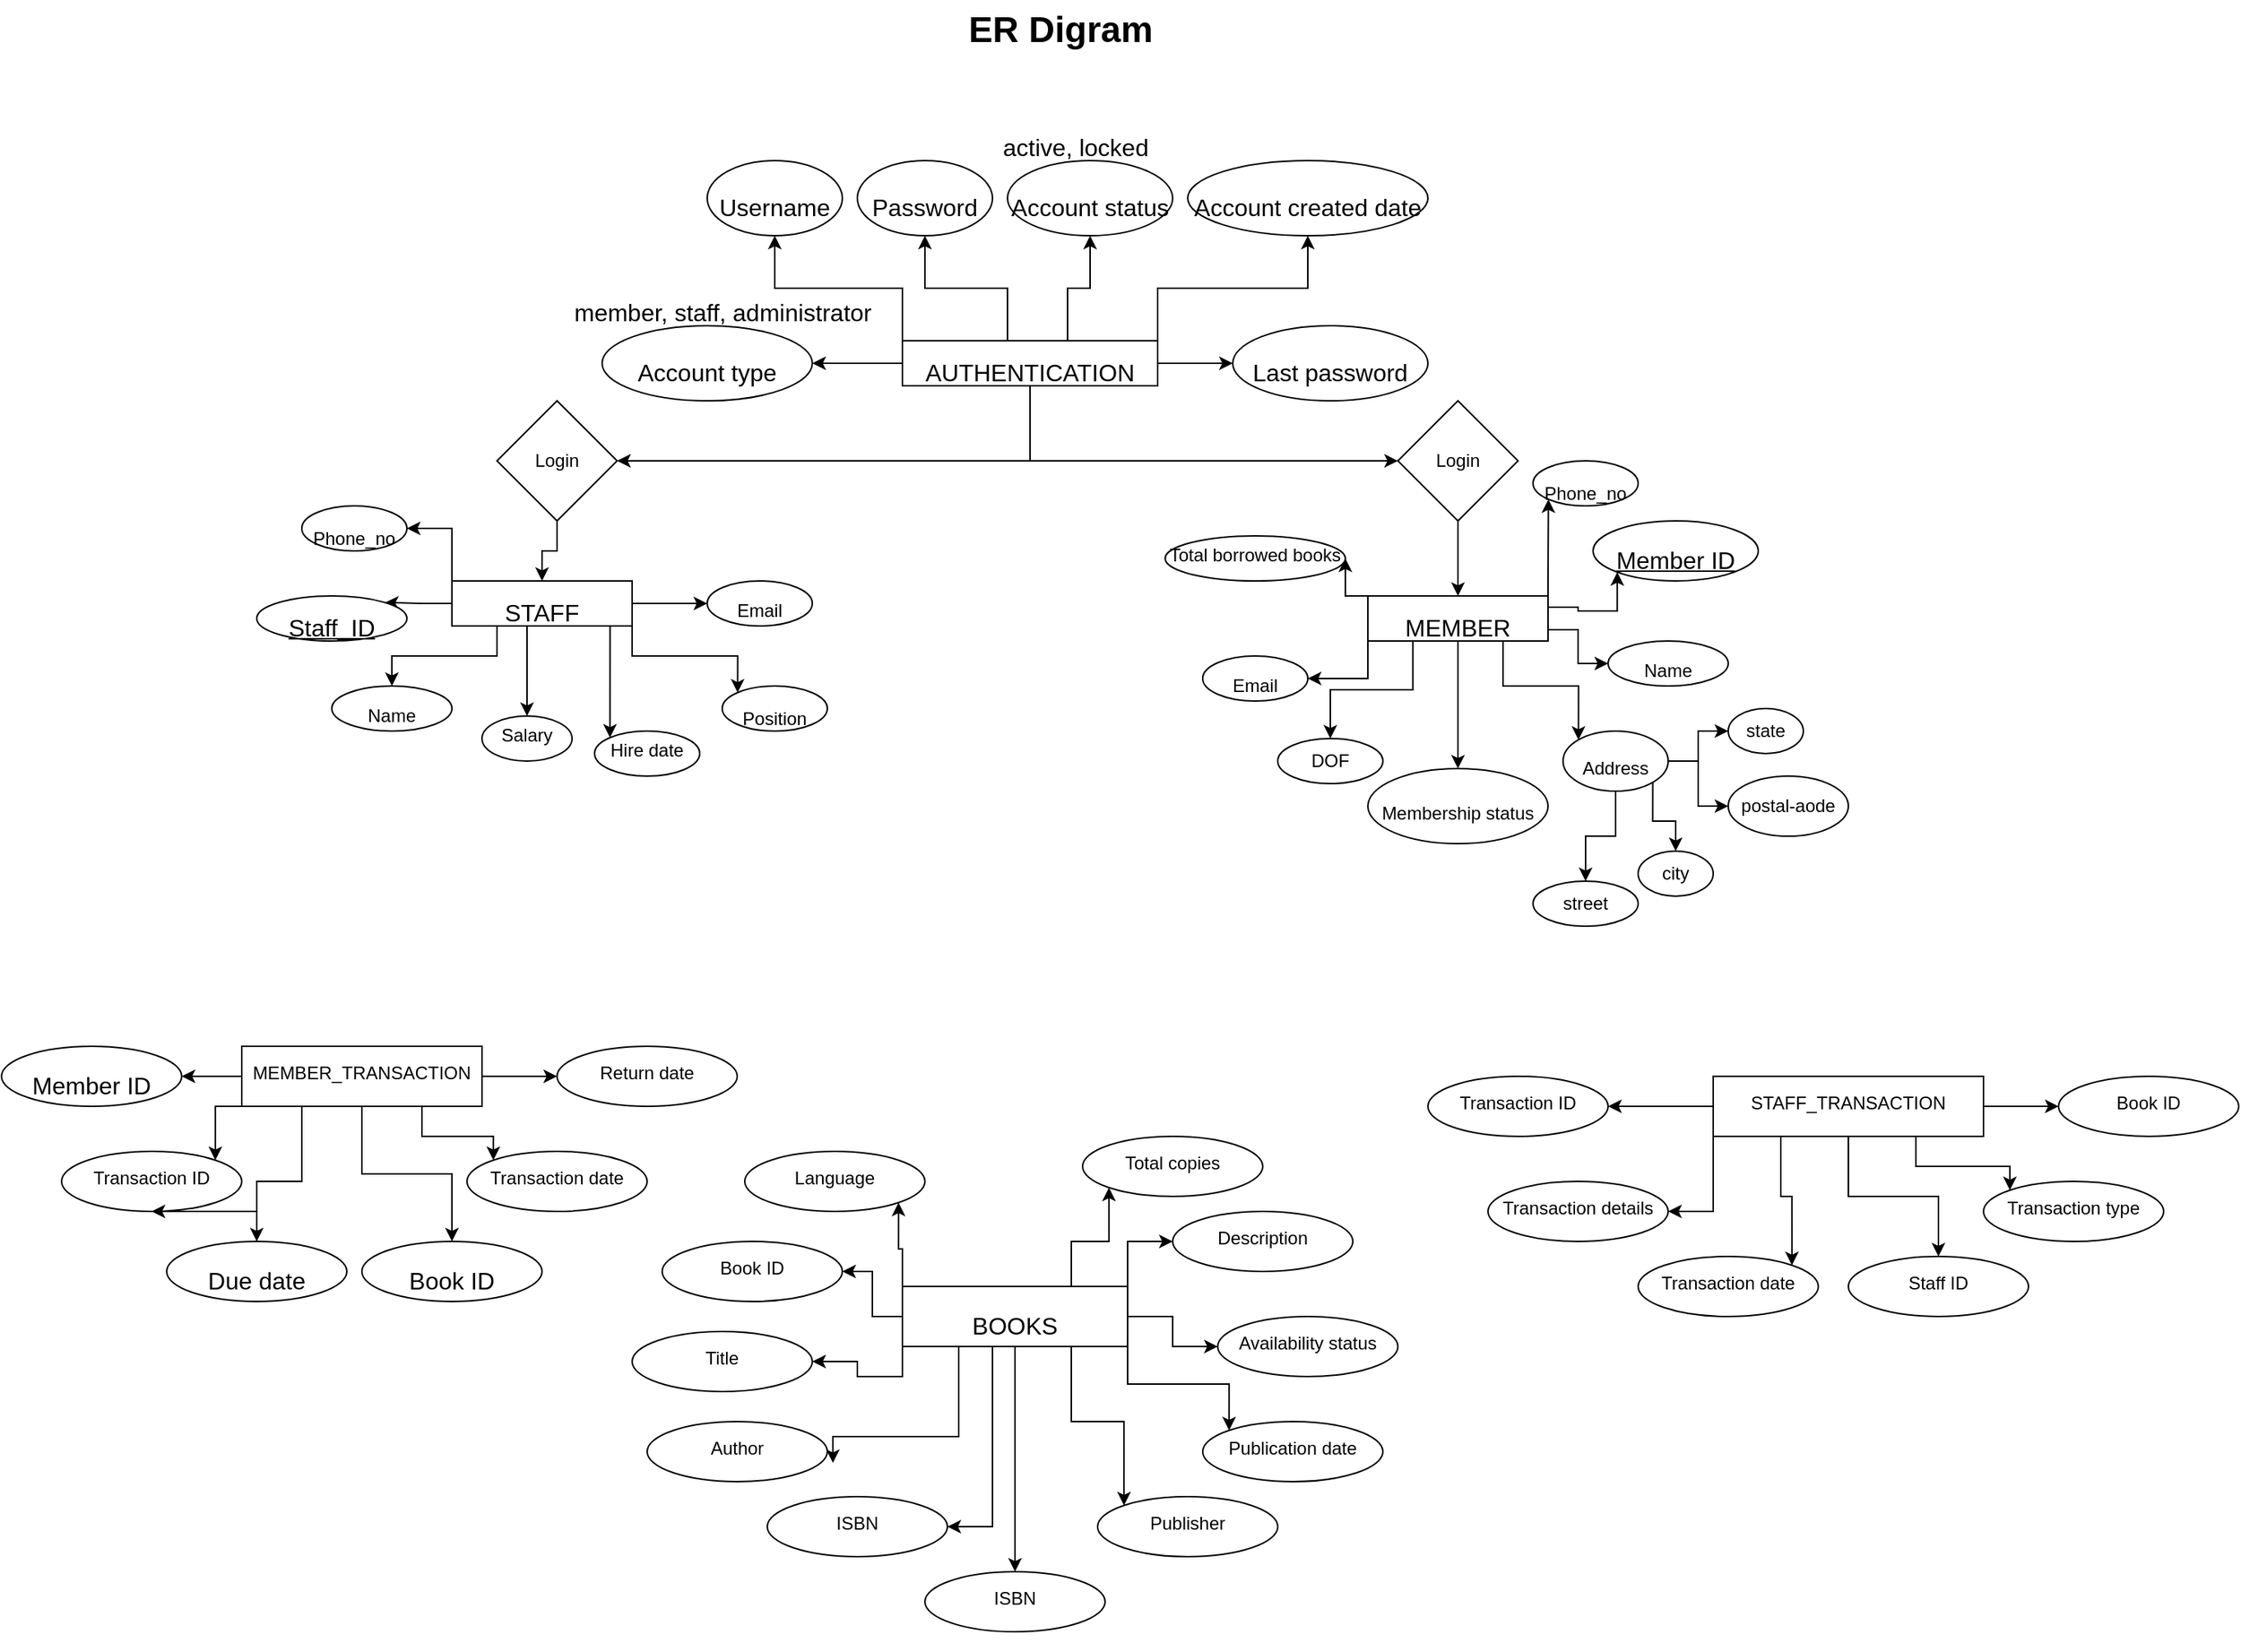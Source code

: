 <mxfile version="21.3.6" type="github">
  <diagram name="Page-1" id="MsJg3K_YA5bQLi9zSaGn">
    <mxGraphModel dx="1271" dy="716" grid="1" gridSize="10" guides="1" tooltips="1" connect="1" arrows="1" fold="1" page="1" pageScale="1" pageWidth="850" pageHeight="1100" math="0" shadow="0">
      <root>
        <mxCell id="0" />
        <mxCell id="1" parent="0" />
        <mxCell id="J0Dk389Ax7h66783EIRo-17" style="edgeStyle=orthogonalEdgeStyle;rounded=0;orthogonalLoop=1;jettySize=auto;html=1;exitX=0;exitY=0.5;exitDx=0;exitDy=0;entryX=1;entryY=0.5;entryDx=0;entryDy=0;" parent="1" source="J0Dk389Ax7h66783EIRo-1" target="J0Dk389Ax7h66783EIRo-8" edge="1">
          <mxGeometry relative="1" as="geometry" />
        </mxCell>
        <mxCell id="J0Dk389Ax7h66783EIRo-18" style="edgeStyle=orthogonalEdgeStyle;rounded=0;orthogonalLoop=1;jettySize=auto;html=1;exitX=1;exitY=0.5;exitDx=0;exitDy=0;entryX=0;entryY=0.5;entryDx=0;entryDy=0;" parent="1" source="J0Dk389Ax7h66783EIRo-1" target="J0Dk389Ax7h66783EIRo-10" edge="1">
          <mxGeometry relative="1" as="geometry" />
        </mxCell>
        <mxCell id="J0Dk389Ax7h66783EIRo-19" style="edgeStyle=orthogonalEdgeStyle;rounded=0;orthogonalLoop=1;jettySize=auto;html=1;exitX=0.75;exitY=0;exitDx=0;exitDy=0;entryX=0.5;entryY=1;entryDx=0;entryDy=0;" parent="1" source="J0Dk389Ax7h66783EIRo-1" target="J0Dk389Ax7h66783EIRo-7" edge="1">
          <mxGeometry relative="1" as="geometry">
            <Array as="points">
              <mxPoint x="880" y="340" />
              <mxPoint x="880" y="305" />
              <mxPoint x="980" y="305" />
            </Array>
          </mxGeometry>
        </mxCell>
        <mxCell id="J0Dk389Ax7h66783EIRo-20" style="edgeStyle=orthogonalEdgeStyle;rounded=0;orthogonalLoop=1;jettySize=auto;html=1;exitX=0.5;exitY=0;exitDx=0;exitDy=0;entryX=0.5;entryY=1;entryDx=0;entryDy=0;" parent="1" source="J0Dk389Ax7h66783EIRo-1" target="J0Dk389Ax7h66783EIRo-6" edge="1">
          <mxGeometry relative="1" as="geometry">
            <Array as="points">
              <mxPoint x="795" y="360" />
              <mxPoint x="820" y="360" />
              <mxPoint x="820" y="305" />
              <mxPoint x="835" y="305" />
            </Array>
          </mxGeometry>
        </mxCell>
        <mxCell id="J0Dk389Ax7h66783EIRo-21" style="edgeStyle=orthogonalEdgeStyle;rounded=0;orthogonalLoop=1;jettySize=auto;html=1;exitX=0.25;exitY=0;exitDx=0;exitDy=0;entryX=0.5;entryY=1;entryDx=0;entryDy=0;" parent="1" source="J0Dk389Ax7h66783EIRo-1" target="J0Dk389Ax7h66783EIRo-5" edge="1">
          <mxGeometry relative="1" as="geometry">
            <Array as="points">
              <mxPoint x="780" y="340" />
              <mxPoint x="780" y="305" />
              <mxPoint x="725" y="305" />
            </Array>
          </mxGeometry>
        </mxCell>
        <mxCell id="J0Dk389Ax7h66783EIRo-22" style="edgeStyle=orthogonalEdgeStyle;rounded=0;orthogonalLoop=1;jettySize=auto;html=1;exitX=0;exitY=0;exitDx=0;exitDy=0;entryX=0.5;entryY=1;entryDx=0;entryDy=0;" parent="1" source="J0Dk389Ax7h66783EIRo-1" target="J0Dk389Ax7h66783EIRo-3" edge="1">
          <mxGeometry relative="1" as="geometry">
            <mxPoint x="640" y="280" as="targetPoint" />
          </mxGeometry>
        </mxCell>
        <mxCell id="J0Dk389Ax7h66783EIRo-26" style="edgeStyle=orthogonalEdgeStyle;rounded=0;orthogonalLoop=1;jettySize=auto;html=1;exitX=0.5;exitY=1;exitDx=0;exitDy=0;" parent="1" source="J0Dk389Ax7h66783EIRo-1" target="J0Dk389Ax7h66783EIRo-23" edge="1">
          <mxGeometry relative="1" as="geometry">
            <Array as="points">
              <mxPoint x="795" y="420" />
            </Array>
          </mxGeometry>
        </mxCell>
        <mxCell id="J0Dk389Ax7h66783EIRo-30" style="edgeStyle=orthogonalEdgeStyle;rounded=0;orthogonalLoop=1;jettySize=auto;html=1;" parent="1" source="J0Dk389Ax7h66783EIRo-1" target="J0Dk389Ax7h66783EIRo-28" edge="1">
          <mxGeometry relative="1" as="geometry">
            <Array as="points">
              <mxPoint x="795" y="420" />
              <mxPoint x="470" y="420" />
            </Array>
          </mxGeometry>
        </mxCell>
        <mxCell id="J0Dk389Ax7h66783EIRo-1" value="&lt;p data-darkreader-inline-color=&quot;&quot; data-darkreader-inline-bgcolor=&quot;&quot; data-darkreader-inline-bgimage=&quot;&quot; style=&quot;line-height: 1px; margin-bottom: 0cm; background: transparent; color: rgb(0, 0, 0); font-size: medium; text-align: start; --darkreader-inline-bgimage: initial; --darkreader-inline-bgcolor: transparent; --darkreader-inline-color: #e8e6e3;&quot;&gt;AUTHENTICATION&lt;/p&gt;" style="rounded=0;whiteSpace=wrap;html=1;" parent="1" vertex="1">
          <mxGeometry x="710" y="340" width="170" height="30" as="geometry" />
        </mxCell>
        <mxCell id="J0Dk389Ax7h66783EIRo-3" value="&lt;p data-darkreader-inline-color=&quot;&quot; data-darkreader-inline-bgcolor=&quot;&quot; data-darkreader-inline-bgimage=&quot;&quot; style=&quot;line-height: 1px; margin-bottom: 0cm; background: transparent; color: rgb(0, 0, 0); font-size: medium; text-align: start; --darkreader-inline-bgimage: initial; --darkreader-inline-bgcolor: transparent; --darkreader-inline-color: #e8e6e3;&quot;&gt;Username&lt;/p&gt;" style="ellipse;whiteSpace=wrap;html=1;" parent="1" vertex="1">
          <mxGeometry x="580" y="220" width="90" height="50" as="geometry" />
        </mxCell>
        <mxCell id="J0Dk389Ax7h66783EIRo-5" value="&lt;p data-darkreader-inline-color=&quot;&quot; data-darkreader-inline-bgcolor=&quot;&quot; data-darkreader-inline-bgimage=&quot;&quot; style=&quot;line-height: 1px; margin-bottom: 0cm; background: transparent; color: rgb(0, 0, 0); font-size: medium; text-align: start; --darkreader-inline-bgimage: initial; --darkreader-inline-bgcolor: transparent; --darkreader-inline-color: #e8e6e3;&quot;&gt;Password&lt;/p&gt;" style="ellipse;whiteSpace=wrap;html=1;" parent="1" vertex="1">
          <mxGeometry x="680" y="220" width="90" height="50" as="geometry" />
        </mxCell>
        <mxCell id="J0Dk389Ax7h66783EIRo-6" value="&lt;p data-darkreader-inline-color=&quot;&quot; data-darkreader-inline-bgcolor=&quot;&quot; data-darkreader-inline-bgimage=&quot;&quot; style=&quot;line-height: 1px; margin-bottom: 0cm; background: transparent; color: rgb(0, 0, 0); font-size: medium; text-align: start; --darkreader-inline-bgimage: initial; --darkreader-inline-bgcolor: transparent; --darkreader-inline-color: #e8e6e3;&quot;&gt;Account status&lt;/p&gt;" style="ellipse;whiteSpace=wrap;html=1;" parent="1" vertex="1">
          <mxGeometry x="780" y="220" width="110" height="50" as="geometry" />
        </mxCell>
        <mxCell id="J0Dk389Ax7h66783EIRo-7" value="&lt;p data-darkreader-inline-color=&quot;&quot; data-darkreader-inline-bgcolor=&quot;&quot; data-darkreader-inline-bgimage=&quot;&quot; style=&quot;line-height: 1px; margin-bottom: 0cm; background: transparent; color: rgb(0, 0, 0); font-size: medium; text-align: start; --darkreader-inline-bgimage: initial; --darkreader-inline-bgcolor: transparent; --darkreader-inline-color: #e8e6e3;&quot;&gt;Account created date&lt;/p&gt;" style="ellipse;whiteSpace=wrap;html=1;" parent="1" vertex="1">
          <mxGeometry x="900" y="220" width="160" height="50" as="geometry" />
        </mxCell>
        <mxCell id="J0Dk389Ax7h66783EIRo-8" value="&lt;p data-darkreader-inline-color=&quot;&quot; data-darkreader-inline-bgcolor=&quot;&quot; data-darkreader-inline-bgimage=&quot;&quot; style=&quot;line-height: 1px; margin-bottom: 0cm; background: transparent; color: rgb(0, 0, 0); font-size: medium; text-align: start; --darkreader-inline-bgimage: initial; --darkreader-inline-bgcolor: transparent; --darkreader-inline-color: #e8e6e3;&quot;&gt;Account type&lt;/p&gt;" style="ellipse;whiteSpace=wrap;html=1;" parent="1" vertex="1">
          <mxGeometry x="510" y="330" width="140" height="50" as="geometry" />
        </mxCell>
        <mxCell id="J0Dk389Ax7h66783EIRo-10" value="&lt;p data-darkreader-inline-color=&quot;&quot; data-darkreader-inline-bgcolor=&quot;&quot; data-darkreader-inline-bgimage=&quot;&quot; style=&quot;line-height: 1px; margin-bottom: 0cm; background: transparent; color: rgb(0, 0, 0); font-size: medium; text-align: start; --darkreader-inline-bgimage: initial; --darkreader-inline-bgcolor: transparent; --darkreader-inline-color: #e8e6e3;&quot;&gt;Last password&lt;/p&gt;" style="ellipse;whiteSpace=wrap;html=1;" parent="1" vertex="1">
          <mxGeometry x="930" y="330" width="130" height="50" as="geometry" />
        </mxCell>
        <mxCell id="J0Dk389Ax7h66783EIRo-15" value="&lt;p data-darkreader-inline-color=&quot;&quot; data-darkreader-inline-bgcolor=&quot;&quot; data-darkreader-inline-bgimage=&quot;&quot; style=&quot;line-height: 1px; margin-bottom: 0cm; background: transparent; color: rgb(0, 0, 0); font-size: medium; text-align: start; --darkreader-inline-bgimage: initial; --darkreader-inline-bgcolor: transparent; --darkreader-inline-color: #e8e6e3;&quot;&gt;active, locked&lt;/p&gt;" style="text;html=1;align=center;verticalAlign=middle;resizable=0;points=[];autosize=1;strokeColor=none;fillColor=none;" parent="1" vertex="1">
          <mxGeometry x="765" y="190" width="120" height="30" as="geometry" />
        </mxCell>
        <mxCell id="J0Dk389Ax7h66783EIRo-16" value="&lt;p data-darkreader-inline-color=&quot;&quot; data-darkreader-inline-bgcolor=&quot;&quot; data-darkreader-inline-bgimage=&quot;&quot; style=&quot;line-height: 1px; margin-bottom: 0cm; background: transparent; color: rgb(0, 0, 0); font-size: medium; text-align: start; --darkreader-inline-bgimage: initial; --darkreader-inline-bgcolor: transparent; --darkreader-inline-color: #e8e6e3;&quot;&gt;member, staff, administrator&lt;/p&gt;" style="text;html=1;align=center;verticalAlign=middle;resizable=0;points=[];autosize=1;strokeColor=none;fillColor=none;" parent="1" vertex="1">
          <mxGeometry x="480" y="300" width="220" height="30" as="geometry" />
        </mxCell>
        <mxCell id="J0Dk389Ax7h66783EIRo-24" style="edgeStyle=orthogonalEdgeStyle;rounded=0;orthogonalLoop=1;jettySize=auto;html=1;exitX=0.5;exitY=1;exitDx=0;exitDy=0;entryX=0.5;entryY=0;entryDx=0;entryDy=0;" parent="1" source="J0Dk389Ax7h66783EIRo-23" target="J0Dk389Ax7h66783EIRo-25" edge="1">
          <mxGeometry relative="1" as="geometry">
            <mxPoint x="1080" y="550" as="targetPoint" />
          </mxGeometry>
        </mxCell>
        <mxCell id="J0Dk389Ax7h66783EIRo-23" value="Login" style="rhombus;whiteSpace=wrap;html=1;" parent="1" vertex="1">
          <mxGeometry x="1040" y="380" width="80" height="80" as="geometry" />
        </mxCell>
        <mxCell id="TV_oha_0RcVstbhvptna-62" style="edgeStyle=orthogonalEdgeStyle;rounded=0;orthogonalLoop=1;jettySize=auto;html=1;exitX=1;exitY=0.25;exitDx=0;exitDy=0;entryX=0;entryY=1;entryDx=0;entryDy=0;" edge="1" parent="1" source="J0Dk389Ax7h66783EIRo-25" target="qj-I0tKyLUNjHVOXgtlq-3">
          <mxGeometry relative="1" as="geometry">
            <Array as="points">
              <mxPoint x="1140" y="500" />
              <mxPoint x="1140" y="500" />
            </Array>
          </mxGeometry>
        </mxCell>
        <mxCell id="TV_oha_0RcVstbhvptna-64" style="edgeStyle=orthogonalEdgeStyle;rounded=0;orthogonalLoop=1;jettySize=auto;html=1;exitX=1;exitY=0.25;exitDx=0;exitDy=0;entryX=0;entryY=1;entryDx=0;entryDy=0;" edge="1" parent="1" source="J0Dk389Ax7h66783EIRo-25" target="J0Dk389Ax7h66783EIRo-32">
          <mxGeometry relative="1" as="geometry" />
        </mxCell>
        <mxCell id="TV_oha_0RcVstbhvptna-65" style="edgeStyle=orthogonalEdgeStyle;rounded=0;orthogonalLoop=1;jettySize=auto;html=1;exitX=1;exitY=0.75;exitDx=0;exitDy=0;entryX=0;entryY=0.5;entryDx=0;entryDy=0;" edge="1" parent="1" source="J0Dk389Ax7h66783EIRo-25" target="J0Dk389Ax7h66783EIRo-35">
          <mxGeometry relative="1" as="geometry" />
        </mxCell>
        <mxCell id="TV_oha_0RcVstbhvptna-66" style="edgeStyle=orthogonalEdgeStyle;rounded=0;orthogonalLoop=1;jettySize=auto;html=1;exitX=0.75;exitY=1;exitDx=0;exitDy=0;entryX=0;entryY=0;entryDx=0;entryDy=0;" edge="1" parent="1" source="J0Dk389Ax7h66783EIRo-25" target="J0Dk389Ax7h66783EIRo-36">
          <mxGeometry relative="1" as="geometry" />
        </mxCell>
        <mxCell id="TV_oha_0RcVstbhvptna-67" style="edgeStyle=orthogonalEdgeStyle;rounded=0;orthogonalLoop=1;jettySize=auto;html=1;exitX=0.5;exitY=1;exitDx=0;exitDy=0;" edge="1" parent="1" source="J0Dk389Ax7h66783EIRo-25" target="qj-I0tKyLUNjHVOXgtlq-7">
          <mxGeometry relative="1" as="geometry" />
        </mxCell>
        <mxCell id="TV_oha_0RcVstbhvptna-68" style="edgeStyle=orthogonalEdgeStyle;rounded=0;orthogonalLoop=1;jettySize=auto;html=1;exitX=0.25;exitY=1;exitDx=0;exitDy=0;entryX=0.5;entryY=0;entryDx=0;entryDy=0;" edge="1" parent="1" source="J0Dk389Ax7h66783EIRo-25" target="qj-I0tKyLUNjHVOXgtlq-2">
          <mxGeometry relative="1" as="geometry" />
        </mxCell>
        <mxCell id="TV_oha_0RcVstbhvptna-69" style="edgeStyle=orthogonalEdgeStyle;rounded=0;orthogonalLoop=1;jettySize=auto;html=1;exitX=0;exitY=1;exitDx=0;exitDy=0;entryX=1;entryY=0.5;entryDx=0;entryDy=0;" edge="1" parent="1" source="J0Dk389Ax7h66783EIRo-25" target="qj-I0tKyLUNjHVOXgtlq-1">
          <mxGeometry relative="1" as="geometry" />
        </mxCell>
        <mxCell id="TV_oha_0RcVstbhvptna-70" style="edgeStyle=orthogonalEdgeStyle;rounded=0;orthogonalLoop=1;jettySize=auto;html=1;exitX=0;exitY=0;exitDx=0;exitDy=0;entryX=1;entryY=0.5;entryDx=0;entryDy=0;" edge="1" parent="1" source="J0Dk389Ax7h66783EIRo-25" target="qj-I0tKyLUNjHVOXgtlq-9">
          <mxGeometry relative="1" as="geometry" />
        </mxCell>
        <mxCell id="J0Dk389Ax7h66783EIRo-25" value="&lt;p data-darkreader-inline-color=&quot;&quot; data-darkreader-inline-bgcolor=&quot;&quot; data-darkreader-inline-bgimage=&quot;&quot; style=&quot;line-height: 1px; margin-bottom: 0cm; background: transparent; color: rgb(0, 0, 0); font-size: medium; text-align: start; --darkreader-inline-bgimage: initial; --darkreader-inline-bgcolor: transparent; --darkreader-inline-color: #e8e6e3;&quot;&gt;MEMBER&lt;/p&gt;" style="whiteSpace=wrap;html=1;rotation=0;" parent="1" vertex="1">
          <mxGeometry x="1020" y="510" width="120" height="30" as="geometry" />
        </mxCell>
        <mxCell id="J0Dk389Ax7h66783EIRo-27" style="edgeStyle=orthogonalEdgeStyle;rounded=0;orthogonalLoop=1;jettySize=auto;html=1;exitX=0.5;exitY=1;exitDx=0;exitDy=0;entryX=0.5;entryY=0;entryDx=0;entryDy=0;" parent="1" source="J0Dk389Ax7h66783EIRo-28" target="J0Dk389Ax7h66783EIRo-29" edge="1">
          <mxGeometry relative="1" as="geometry">
            <mxPoint x="620" y="550" as="targetPoint" />
          </mxGeometry>
        </mxCell>
        <mxCell id="J0Dk389Ax7h66783EIRo-28" value="Login" style="rhombus;whiteSpace=wrap;html=1;" parent="1" vertex="1">
          <mxGeometry x="440" y="380" width="80" height="80" as="geometry" />
        </mxCell>
        <mxCell id="qj-I0tKyLUNjHVOXgtlq-23" style="edgeStyle=orthogonalEdgeStyle;rounded=0;orthogonalLoop=1;jettySize=auto;html=1;exitX=0.25;exitY=1;exitDx=0;exitDy=0;entryX=0.5;entryY=0;entryDx=0;entryDy=0;" parent="1" source="J0Dk389Ax7h66783EIRo-29" target="qj-I0tKyLUNjHVOXgtlq-15" edge="1">
          <mxGeometry relative="1" as="geometry" />
        </mxCell>
        <mxCell id="qj-I0tKyLUNjHVOXgtlq-24" style="edgeStyle=orthogonalEdgeStyle;rounded=0;orthogonalLoop=1;jettySize=auto;html=1;exitX=0.75;exitY=1;exitDx=0;exitDy=0;entryX=0.5;entryY=0;entryDx=0;entryDy=0;" parent="1" source="J0Dk389Ax7h66783EIRo-29" target="qj-I0tKyLUNjHVOXgtlq-19" edge="1">
          <mxGeometry relative="1" as="geometry">
            <Array as="points">
              <mxPoint x="460" y="530" />
            </Array>
          </mxGeometry>
        </mxCell>
        <mxCell id="qj-I0tKyLUNjHVOXgtlq-25" style="edgeStyle=orthogonalEdgeStyle;rounded=0;orthogonalLoop=1;jettySize=auto;html=1;exitX=1;exitY=0.75;exitDx=0;exitDy=0;entryX=0;entryY=0;entryDx=0;entryDy=0;" parent="1" source="J0Dk389Ax7h66783EIRo-29" target="qj-I0tKyLUNjHVOXgtlq-18" edge="1">
          <mxGeometry relative="1" as="geometry">
            <Array as="points">
              <mxPoint x="515" y="523" />
            </Array>
          </mxGeometry>
        </mxCell>
        <mxCell id="TV_oha_0RcVstbhvptna-58" style="edgeStyle=orthogonalEdgeStyle;rounded=0;orthogonalLoop=1;jettySize=auto;html=1;exitX=0;exitY=0;exitDx=0;exitDy=0;entryX=1;entryY=0.5;entryDx=0;entryDy=0;" edge="1" parent="1" source="J0Dk389Ax7h66783EIRo-29" target="qj-I0tKyLUNjHVOXgtlq-13">
          <mxGeometry relative="1" as="geometry" />
        </mxCell>
        <mxCell id="TV_oha_0RcVstbhvptna-59" style="edgeStyle=orthogonalEdgeStyle;rounded=0;orthogonalLoop=1;jettySize=auto;html=1;exitX=0;exitY=0.5;exitDx=0;exitDy=0;entryX=1;entryY=0;entryDx=0;entryDy=0;" edge="1" parent="1" source="J0Dk389Ax7h66783EIRo-29" target="qj-I0tKyLUNjHVOXgtlq-14">
          <mxGeometry relative="1" as="geometry" />
        </mxCell>
        <mxCell id="TV_oha_0RcVstbhvptna-60" style="edgeStyle=orthogonalEdgeStyle;rounded=0;orthogonalLoop=1;jettySize=auto;html=1;exitX=1;exitY=1;exitDx=0;exitDy=0;entryX=0;entryY=0;entryDx=0;entryDy=0;" edge="1" parent="1" source="J0Dk389Ax7h66783EIRo-29" target="qj-I0tKyLUNjHVOXgtlq-17">
          <mxGeometry relative="1" as="geometry" />
        </mxCell>
        <mxCell id="TV_oha_0RcVstbhvptna-61" style="edgeStyle=orthogonalEdgeStyle;rounded=0;orthogonalLoop=1;jettySize=auto;html=1;exitX=1;exitY=0;exitDx=0;exitDy=0;entryX=0;entryY=0.5;entryDx=0;entryDy=0;" edge="1" parent="1" source="J0Dk389Ax7h66783EIRo-29" target="qj-I0tKyLUNjHVOXgtlq-16">
          <mxGeometry relative="1" as="geometry">
            <Array as="points">
              <mxPoint x="530" y="515" />
            </Array>
          </mxGeometry>
        </mxCell>
        <mxCell id="J0Dk389Ax7h66783EIRo-29" value="&lt;p data-darkreader-inline-color=&quot;&quot; data-darkreader-inline-bgcolor=&quot;&quot; data-darkreader-inline-bgimage=&quot;&quot; style=&quot;line-height: 1px; margin-bottom: 0cm; background: transparent; color: rgb(0, 0, 0); font-size: medium; text-align: start; --darkreader-inline-bgimage: initial; --darkreader-inline-bgcolor: transparent; --darkreader-inline-color: #e8e6e3;&quot;&gt;STAFF&lt;/p&gt;" style="whiteSpace=wrap;html=1;" parent="1" vertex="1">
          <mxGeometry x="410" y="500" width="120" height="30" as="geometry" />
        </mxCell>
        <mxCell id="J0Dk389Ax7h66783EIRo-32" value="&lt;p data-darkreader-inline-color=&quot;&quot; data-darkreader-inline-bgcolor=&quot;&quot; data-darkreader-inline-bgimage=&quot;&quot; style=&quot;line-height: 1px; margin-bottom: 0cm; background: transparent; color: rgb(0, 0, 0); font-size: medium; text-align: start; --darkreader-inline-bgimage: initial; --darkreader-inline-bgcolor: transparent; --darkreader-inline-color: #e8e6e3;&quot;&gt;&lt;u&gt;Member ID&lt;/u&gt;&lt;/p&gt;" style="ellipse;whiteSpace=wrap;html=1;" parent="1" vertex="1">
          <mxGeometry x="1170" y="460" width="110" height="40" as="geometry" />
        </mxCell>
        <mxCell id="J0Dk389Ax7h66783EIRo-35" value="&lt;p data-darkreader-inline-color=&quot;&quot; data-darkreader-inline-bgcolor=&quot;&quot; data-darkreader-inline-bgimage=&quot;&quot; style=&quot;line-height: 1px; margin-bottom: 0cm; background: transparent; color: rgb(0, 0, 0); text-align: start; --darkreader-inline-bgimage: initial; --darkreader-inline-bgcolor: transparent; --darkreader-inline-color: #e8e6e3;&quot;&gt;&lt;font style=&quot;font-size: 12px;&quot;&gt;Name&lt;/font&gt;&lt;/p&gt;" style="ellipse;whiteSpace=wrap;html=1;" parent="1" vertex="1">
          <mxGeometry x="1180" y="540" width="80" height="30" as="geometry" />
        </mxCell>
        <mxCell id="J0Dk389Ax7h66783EIRo-44" style="edgeStyle=orthogonalEdgeStyle;rounded=0;orthogonalLoop=1;jettySize=auto;html=1;exitX=1;exitY=0.5;exitDx=0;exitDy=0;entryX=0;entryY=0.5;entryDx=0;entryDy=0;" parent="1" source="J0Dk389Ax7h66783EIRo-36" target="J0Dk389Ax7h66783EIRo-39" edge="1">
          <mxGeometry relative="1" as="geometry" />
        </mxCell>
        <mxCell id="J0Dk389Ax7h66783EIRo-45" style="edgeStyle=orthogonalEdgeStyle;rounded=0;orthogonalLoop=1;jettySize=auto;html=1;exitX=1;exitY=1;exitDx=0;exitDy=0;entryX=0.5;entryY=0;entryDx=0;entryDy=0;" parent="1" source="J0Dk389Ax7h66783EIRo-36" target="J0Dk389Ax7h66783EIRo-37" edge="1">
          <mxGeometry relative="1" as="geometry" />
        </mxCell>
        <mxCell id="J0Dk389Ax7h66783EIRo-46" style="edgeStyle=orthogonalEdgeStyle;rounded=0;orthogonalLoop=1;jettySize=auto;html=1;exitX=0.5;exitY=1;exitDx=0;exitDy=0;entryX=0.5;entryY=0;entryDx=0;entryDy=0;" parent="1" source="J0Dk389Ax7h66783EIRo-36" target="J0Dk389Ax7h66783EIRo-38" edge="1">
          <mxGeometry relative="1" as="geometry" />
        </mxCell>
        <mxCell id="TV_oha_0RcVstbhvptna-54" style="edgeStyle=orthogonalEdgeStyle;rounded=0;orthogonalLoop=1;jettySize=auto;html=1;exitX=1;exitY=0.5;exitDx=0;exitDy=0;entryX=0;entryY=0.5;entryDx=0;entryDy=0;" edge="1" parent="1" source="J0Dk389Ax7h66783EIRo-36" target="J0Dk389Ax7h66783EIRo-40">
          <mxGeometry relative="1" as="geometry" />
        </mxCell>
        <mxCell id="J0Dk389Ax7h66783EIRo-36" value="&lt;p data-darkreader-inline-color=&quot;&quot; data-darkreader-inline-bgcolor=&quot;&quot; data-darkreader-inline-bgimage=&quot;&quot; style=&quot;line-height: 1px; margin-bottom: 0cm; background: transparent; color: rgb(0, 0, 0); text-align: start; --darkreader-inline-bgimage: initial; --darkreader-inline-bgcolor: transparent; --darkreader-inline-color: #e8e6e3;&quot;&gt;&lt;font style=&quot;font-size: 12px;&quot;&gt;Address&lt;/font&gt;&lt;/p&gt;" style="ellipse;whiteSpace=wrap;html=1;" parent="1" vertex="1">
          <mxGeometry x="1150" y="600" width="70" height="40" as="geometry" />
        </mxCell>
        <mxCell id="J0Dk389Ax7h66783EIRo-37" value="city" style="ellipse;whiteSpace=wrap;html=1;" parent="1" vertex="1">
          <mxGeometry x="1200" y="680" width="50" height="30" as="geometry" />
        </mxCell>
        <mxCell id="J0Dk389Ax7h66783EIRo-38" value="street" style="ellipse;whiteSpace=wrap;html=1;" parent="1" vertex="1">
          <mxGeometry x="1130" y="700" width="70" height="30" as="geometry" />
        </mxCell>
        <mxCell id="J0Dk389Ax7h66783EIRo-39" value="postal-aode" style="ellipse;whiteSpace=wrap;html=1;" parent="1" vertex="1">
          <mxGeometry x="1260" y="630" width="80" height="40" as="geometry" />
        </mxCell>
        <mxCell id="J0Dk389Ax7h66783EIRo-40" value="state" style="ellipse;whiteSpace=wrap;html=1;" parent="1" vertex="1">
          <mxGeometry x="1260" y="585" width="50" height="30" as="geometry" />
        </mxCell>
        <mxCell id="qj-I0tKyLUNjHVOXgtlq-1" value="&lt;p data-darkreader-inline-color=&quot;&quot; data-darkreader-inline-bgcolor=&quot;&quot; data-darkreader-inline-bgimage=&quot;&quot; style=&quot;line-height: 1px; margin-bottom: 0cm; background: transparent; color: rgb(0, 0, 0); text-align: start; --darkreader-inline-bgimage: initial; --darkreader-inline-bgcolor: transparent; --darkreader-inline-color: #e8e6e3;&quot;&gt;&lt;font style=&quot;font-size: 12px;&quot;&gt;Email&lt;/font&gt;&lt;/p&gt;" style="ellipse;whiteSpace=wrap;html=1;" parent="1" vertex="1">
          <mxGeometry x="910" y="550" width="70" height="30" as="geometry" />
        </mxCell>
        <mxCell id="qj-I0tKyLUNjHVOXgtlq-2" value="DOF" style="ellipse;whiteSpace=wrap;html=1;" parent="1" vertex="1">
          <mxGeometry x="960" y="605" width="70" height="30" as="geometry" />
        </mxCell>
        <mxCell id="qj-I0tKyLUNjHVOXgtlq-3" value="&lt;p style=&quot;line-height: 100%; margin-bottom: 0cm&quot;&gt;Phone_no&lt;/p&gt;" style="ellipse;whiteSpace=wrap;html=1;" parent="1" vertex="1">
          <mxGeometry x="1130" y="420" width="70" height="30" as="geometry" />
        </mxCell>
        <mxCell id="qj-I0tKyLUNjHVOXgtlq-7" value="&lt;p data-darkreader-inline-color=&quot;&quot; data-darkreader-inline-bgcolor=&quot;&quot; data-darkreader-inline-bgimage=&quot;&quot; style=&quot;line-height: 1px; margin-bottom: 0cm; background: transparent; color: rgb(0, 0, 0); text-align: start; --darkreader-inline-bgimage: initial; --darkreader-inline-bgcolor: transparent; --darkreader-inline-color: #e8e6e3;&quot;&gt;&lt;font style=&quot;font-size: 12px;&quot;&gt;Membership status&lt;/font&gt;&lt;/p&gt;" style="ellipse;whiteSpace=wrap;html=1;" parent="1" vertex="1">
          <mxGeometry x="1020" y="625" width="120" height="50" as="geometry" />
        </mxCell>
        <mxCell id="qj-I0tKyLUNjHVOXgtlq-9" value="&lt;p style=&quot;line-height: 100%; margin-bottom: 0cm&quot;&gt;&#xa;Total borrowed books&lt;/p&gt;&#xa;&#xa;" style="ellipse;whiteSpace=wrap;html=1;" parent="1" vertex="1">
          <mxGeometry x="885" y="470" width="120" height="30" as="geometry" />
        </mxCell>
        <mxCell id="qj-I0tKyLUNjHVOXgtlq-13" value="&lt;p style=&quot;line-height: 100%; margin-bottom: 0cm&quot;&gt;Phone_no&lt;/p&gt;" style="ellipse;whiteSpace=wrap;html=1;" parent="1" vertex="1">
          <mxGeometry x="310" y="450" width="70" height="30" as="geometry" />
        </mxCell>
        <mxCell id="qj-I0tKyLUNjHVOXgtlq-14" value="&lt;p data-darkreader-inline-color=&quot;&quot; data-darkreader-inline-bgcolor=&quot;&quot; data-darkreader-inline-bgimage=&quot;&quot; style=&quot;line-height: 1px; margin-bottom: 0cm; background: transparent; color: rgb(0, 0, 0); font-size: medium; text-align: start; --darkreader-inline-bgimage: initial; --darkreader-inline-bgcolor: transparent; --darkreader-inline-color: #e8e6e3;&quot;&gt;&lt;u&gt;Staff_ID&lt;/u&gt;&lt;/p&gt;" style="ellipse;whiteSpace=wrap;html=1;" parent="1" vertex="1">
          <mxGeometry x="280" y="510" width="100" height="30" as="geometry" />
        </mxCell>
        <mxCell id="qj-I0tKyLUNjHVOXgtlq-15" value="&lt;p data-darkreader-inline-color=&quot;&quot; data-darkreader-inline-bgcolor=&quot;&quot; data-darkreader-inline-bgimage=&quot;&quot; style=&quot;line-height: 1px; margin-bottom: 0cm; background: transparent; color: rgb(0, 0, 0); text-align: start; --darkreader-inline-bgimage: initial; --darkreader-inline-bgcolor: transparent; --darkreader-inline-color: #e8e6e3;&quot;&gt;&lt;font style=&quot;font-size: 12px;&quot;&gt;Name&lt;/font&gt;&lt;/p&gt;" style="ellipse;whiteSpace=wrap;html=1;" parent="1" vertex="1">
          <mxGeometry x="330" y="570" width="80" height="30" as="geometry" />
        </mxCell>
        <mxCell id="qj-I0tKyLUNjHVOXgtlq-16" value="&lt;p data-darkreader-inline-color=&quot;&quot; data-darkreader-inline-bgcolor=&quot;&quot; data-darkreader-inline-bgimage=&quot;&quot; style=&quot;line-height: 1px; margin-bottom: 0cm; background: transparent; color: rgb(0, 0, 0); text-align: start; --darkreader-inline-bgimage: initial; --darkreader-inline-bgcolor: transparent; --darkreader-inline-color: #e8e6e3;&quot;&gt;&lt;font style=&quot;font-size: 12px;&quot;&gt;Email&lt;/font&gt;&lt;/p&gt;" style="ellipse;whiteSpace=wrap;html=1;" parent="1" vertex="1">
          <mxGeometry x="580" y="500" width="70" height="30" as="geometry" />
        </mxCell>
        <mxCell id="qj-I0tKyLUNjHVOXgtlq-17" value="&lt;p style=&quot;line-height: 100%; margin-bottom: 0cm&quot;&gt;Position&lt;/p&gt;" style="ellipse;whiteSpace=wrap;html=1;" parent="1" vertex="1">
          <mxGeometry x="590" y="570" width="70" height="30" as="geometry" />
        </mxCell>
        <mxCell id="qj-I0tKyLUNjHVOXgtlq-18" value="&lt;p style=&quot;line-height: 100%; margin-bottom: 0cm&quot;&gt;&#xa;Hire date&lt;/p&gt;&#xa;&#xa;" style="ellipse;whiteSpace=wrap;html=1;" parent="1" vertex="1">
          <mxGeometry x="505" y="600" width="70" height="30" as="geometry" />
        </mxCell>
        <mxCell id="qj-I0tKyLUNjHVOXgtlq-27" value="&lt;b&gt;&lt;font style=&quot;font-size: 24px;&quot;&gt;ER Digram&lt;/font&gt;&lt;/b&gt;" style="text;html=1;align=center;verticalAlign=middle;resizable=0;points=[];autosize=1;strokeColor=none;fillColor=none;" parent="1" vertex="1">
          <mxGeometry x="740" y="113" width="150" height="40" as="geometry" />
        </mxCell>
        <mxCell id="TV_oha_0RcVstbhvptna-28" style="edgeStyle=orthogonalEdgeStyle;rounded=0;orthogonalLoop=1;jettySize=auto;html=1;exitX=0;exitY=0;exitDx=0;exitDy=0;entryX=1;entryY=1;entryDx=0;entryDy=0;" edge="1" parent="1" source="TV_oha_0RcVstbhvptna-1" target="TV_oha_0RcVstbhvptna-25">
          <mxGeometry relative="1" as="geometry" />
        </mxCell>
        <mxCell id="TV_oha_0RcVstbhvptna-29" style="edgeStyle=orthogonalEdgeStyle;rounded=0;orthogonalLoop=1;jettySize=auto;html=1;exitX=0;exitY=0.5;exitDx=0;exitDy=0;entryX=1;entryY=0.5;entryDx=0;entryDy=0;" edge="1" parent="1" source="TV_oha_0RcVstbhvptna-1" target="TV_oha_0RcVstbhvptna-23">
          <mxGeometry relative="1" as="geometry" />
        </mxCell>
        <mxCell id="TV_oha_0RcVstbhvptna-30" style="edgeStyle=orthogonalEdgeStyle;rounded=0;orthogonalLoop=1;jettySize=auto;html=1;exitX=0;exitY=1;exitDx=0;exitDy=0;entryX=1;entryY=0.5;entryDx=0;entryDy=0;" edge="1" parent="1" source="TV_oha_0RcVstbhvptna-1" target="TV_oha_0RcVstbhvptna-22">
          <mxGeometry relative="1" as="geometry" />
        </mxCell>
        <mxCell id="TV_oha_0RcVstbhvptna-31" style="edgeStyle=orthogonalEdgeStyle;rounded=0;orthogonalLoop=1;jettySize=auto;html=1;exitX=0.25;exitY=1;exitDx=0;exitDy=0;entryX=1.031;entryY=0.689;entryDx=0;entryDy=0;entryPerimeter=0;" edge="1" parent="1" source="TV_oha_0RcVstbhvptna-1" target="TV_oha_0RcVstbhvptna-21">
          <mxGeometry relative="1" as="geometry">
            <Array as="points">
              <mxPoint x="748" y="1070" />
              <mxPoint x="664" y="1070" />
            </Array>
          </mxGeometry>
        </mxCell>
        <mxCell id="TV_oha_0RcVstbhvptna-32" style="edgeStyle=orthogonalEdgeStyle;rounded=0;orthogonalLoop=1;jettySize=auto;html=1;exitX=0.5;exitY=1;exitDx=0;exitDy=0;entryX=1;entryY=0.5;entryDx=0;entryDy=0;" edge="1" parent="1" source="TV_oha_0RcVstbhvptna-1" target="TV_oha_0RcVstbhvptna-20">
          <mxGeometry relative="1" as="geometry">
            <Array as="points">
              <mxPoint x="770" y="1010" />
              <mxPoint x="770" y="1130" />
            </Array>
          </mxGeometry>
        </mxCell>
        <mxCell id="TV_oha_0RcVstbhvptna-33" style="edgeStyle=orthogonalEdgeStyle;rounded=0;orthogonalLoop=1;jettySize=auto;html=1;exitX=0.5;exitY=1;exitDx=0;exitDy=0;entryX=0.5;entryY=0;entryDx=0;entryDy=0;" edge="1" parent="1" source="TV_oha_0RcVstbhvptna-1" target="TV_oha_0RcVstbhvptna-26">
          <mxGeometry relative="1" as="geometry" />
        </mxCell>
        <mxCell id="TV_oha_0RcVstbhvptna-34" style="edgeStyle=orthogonalEdgeStyle;rounded=0;orthogonalLoop=1;jettySize=auto;html=1;exitX=0.75;exitY=1;exitDx=0;exitDy=0;entryX=0;entryY=0;entryDx=0;entryDy=0;" edge="1" parent="1" source="TV_oha_0RcVstbhvptna-1" target="TV_oha_0RcVstbhvptna-5">
          <mxGeometry relative="1" as="geometry" />
        </mxCell>
        <mxCell id="TV_oha_0RcVstbhvptna-35" style="edgeStyle=orthogonalEdgeStyle;rounded=0;orthogonalLoop=1;jettySize=auto;html=1;exitX=1;exitY=1;exitDx=0;exitDy=0;entryX=0;entryY=0;entryDx=0;entryDy=0;" edge="1" parent="1" source="TV_oha_0RcVstbhvptna-1" target="TV_oha_0RcVstbhvptna-19">
          <mxGeometry relative="1" as="geometry" />
        </mxCell>
        <mxCell id="TV_oha_0RcVstbhvptna-36" style="edgeStyle=orthogonalEdgeStyle;rounded=0;orthogonalLoop=1;jettySize=auto;html=1;exitX=1;exitY=0.5;exitDx=0;exitDy=0;entryX=0;entryY=0.5;entryDx=0;entryDy=0;" edge="1" parent="1" source="TV_oha_0RcVstbhvptna-1" target="TV_oha_0RcVstbhvptna-18">
          <mxGeometry relative="1" as="geometry" />
        </mxCell>
        <mxCell id="TV_oha_0RcVstbhvptna-37" style="edgeStyle=orthogonalEdgeStyle;rounded=0;orthogonalLoop=1;jettySize=auto;html=1;exitX=1;exitY=0;exitDx=0;exitDy=0;entryX=0;entryY=0.5;entryDx=0;entryDy=0;" edge="1" parent="1" source="TV_oha_0RcVstbhvptna-1" target="TV_oha_0RcVstbhvptna-17">
          <mxGeometry relative="1" as="geometry" />
        </mxCell>
        <mxCell id="TV_oha_0RcVstbhvptna-38" style="edgeStyle=orthogonalEdgeStyle;rounded=0;orthogonalLoop=1;jettySize=auto;html=1;exitX=0.75;exitY=0;exitDx=0;exitDy=0;entryX=0;entryY=1;entryDx=0;entryDy=0;" edge="1" parent="1" source="TV_oha_0RcVstbhvptna-1" target="TV_oha_0RcVstbhvptna-27">
          <mxGeometry relative="1" as="geometry" />
        </mxCell>
        <mxCell id="TV_oha_0RcVstbhvptna-1" value="&lt;p data-darkreader-inline-color=&quot;&quot; data-darkreader-inline-bgcolor=&quot;&quot; data-darkreader-inline-bgimage=&quot;&quot; style=&quot;line-height: 1px; margin-bottom: 0cm; background: transparent; color: rgb(0, 0, 0); font-size: medium; text-align: start; --darkreader-inline-bgimage: initial; --darkreader-inline-bgcolor: transparent; --darkreader-inline-color: #e8e6e3;&quot;&gt;BOOKS&lt;/p&gt;" style="rounded=0;whiteSpace=wrap;html=1;" vertex="1" parent="1">
          <mxGeometry x="710" y="970" width="150" height="40" as="geometry" />
        </mxCell>
        <mxCell id="TV_oha_0RcVstbhvptna-45" style="edgeStyle=orthogonalEdgeStyle;rounded=0;orthogonalLoop=1;jettySize=auto;html=1;entryX=1;entryY=0.5;entryDx=0;entryDy=0;" edge="1" parent="1" source="TV_oha_0RcVstbhvptna-2" target="TV_oha_0RcVstbhvptna-12">
          <mxGeometry relative="1" as="geometry" />
        </mxCell>
        <mxCell id="TV_oha_0RcVstbhvptna-46" style="edgeStyle=orthogonalEdgeStyle;rounded=0;orthogonalLoop=1;jettySize=auto;html=1;exitX=0;exitY=1;exitDx=0;exitDy=0;entryX=1;entryY=0;entryDx=0;entryDy=0;" edge="1" parent="1" source="TV_oha_0RcVstbhvptna-2" target="TV_oha_0RcVstbhvptna-4">
          <mxGeometry relative="1" as="geometry" />
        </mxCell>
        <mxCell id="TV_oha_0RcVstbhvptna-47" style="edgeStyle=orthogonalEdgeStyle;rounded=0;orthogonalLoop=1;jettySize=auto;html=1;exitX=0.25;exitY=1;exitDx=0;exitDy=0;entryX=0.5;entryY=0;entryDx=0;entryDy=0;" edge="1" parent="1" source="TV_oha_0RcVstbhvptna-2" target="TV_oha_0RcVstbhvptna-9">
          <mxGeometry relative="1" as="geometry">
            <mxPoint x="280" y="950" as="targetPoint" />
            <Array as="points">
              <mxPoint x="310" y="900" />
              <mxPoint x="280" y="900" />
            </Array>
          </mxGeometry>
        </mxCell>
        <mxCell id="TV_oha_0RcVstbhvptna-49" style="edgeStyle=orthogonalEdgeStyle;rounded=0;orthogonalLoop=1;jettySize=auto;html=1;exitX=0.5;exitY=1;exitDx=0;exitDy=0;entryX=0.5;entryY=0;entryDx=0;entryDy=0;" edge="1" parent="1" source="TV_oha_0RcVstbhvptna-2" target="TV_oha_0RcVstbhvptna-11">
          <mxGeometry relative="1" as="geometry" />
        </mxCell>
        <mxCell id="TV_oha_0RcVstbhvptna-50" style="edgeStyle=orthogonalEdgeStyle;rounded=0;orthogonalLoop=1;jettySize=auto;html=1;exitX=0.75;exitY=1;exitDx=0;exitDy=0;entryX=0;entryY=0;entryDx=0;entryDy=0;" edge="1" parent="1" source="TV_oha_0RcVstbhvptna-2" target="TV_oha_0RcVstbhvptna-10">
          <mxGeometry relative="1" as="geometry" />
        </mxCell>
        <mxCell id="TV_oha_0RcVstbhvptna-52" style="edgeStyle=orthogonalEdgeStyle;rounded=0;orthogonalLoop=1;jettySize=auto;html=1;exitX=1;exitY=0.5;exitDx=0;exitDy=0;entryX=0;entryY=0.5;entryDx=0;entryDy=0;" edge="1" parent="1" source="TV_oha_0RcVstbhvptna-2" target="TV_oha_0RcVstbhvptna-8">
          <mxGeometry relative="1" as="geometry" />
        </mxCell>
        <mxCell id="TV_oha_0RcVstbhvptna-2" value="&lt;p style=&quot;line-height: 100%; margin-bottom: 0cm&quot;&gt;&#xa;MEMBER_TRANSACTION&lt;/p&gt;&#xa;&#xa;" style="rounded=0;whiteSpace=wrap;html=1;" vertex="1" parent="1">
          <mxGeometry x="270" y="810" width="160" height="40" as="geometry" />
        </mxCell>
        <mxCell id="TV_oha_0RcVstbhvptna-39" style="edgeStyle=orthogonalEdgeStyle;rounded=0;orthogonalLoop=1;jettySize=auto;html=1;exitX=0;exitY=0.5;exitDx=0;exitDy=0;entryX=1;entryY=0.5;entryDx=0;entryDy=0;" edge="1" parent="1" source="TV_oha_0RcVstbhvptna-3" target="TV_oha_0RcVstbhvptna-7">
          <mxGeometry relative="1" as="geometry" />
        </mxCell>
        <mxCell id="TV_oha_0RcVstbhvptna-40" style="edgeStyle=orthogonalEdgeStyle;rounded=0;orthogonalLoop=1;jettySize=auto;html=1;exitX=0;exitY=1;exitDx=0;exitDy=0;entryX=1;entryY=0.5;entryDx=0;entryDy=0;" edge="1" parent="1" source="TV_oha_0RcVstbhvptna-3" target="TV_oha_0RcVstbhvptna-13">
          <mxGeometry relative="1" as="geometry" />
        </mxCell>
        <mxCell id="TV_oha_0RcVstbhvptna-41" style="edgeStyle=orthogonalEdgeStyle;rounded=0;orthogonalLoop=1;jettySize=auto;html=1;exitX=0.25;exitY=1;exitDx=0;exitDy=0;entryX=1;entryY=0;entryDx=0;entryDy=0;" edge="1" parent="1" source="TV_oha_0RcVstbhvptna-3" target="TV_oha_0RcVstbhvptna-14">
          <mxGeometry relative="1" as="geometry" />
        </mxCell>
        <mxCell id="TV_oha_0RcVstbhvptna-42" style="edgeStyle=orthogonalEdgeStyle;rounded=0;orthogonalLoop=1;jettySize=auto;html=1;exitX=0.5;exitY=1;exitDx=0;exitDy=0;entryX=0.5;entryY=0;entryDx=0;entryDy=0;" edge="1" parent="1" source="TV_oha_0RcVstbhvptna-3" target="TV_oha_0RcVstbhvptna-6">
          <mxGeometry relative="1" as="geometry" />
        </mxCell>
        <mxCell id="TV_oha_0RcVstbhvptna-43" style="edgeStyle=orthogonalEdgeStyle;rounded=0;orthogonalLoop=1;jettySize=auto;html=1;exitX=0.75;exitY=1;exitDx=0;exitDy=0;entryX=0;entryY=0;entryDx=0;entryDy=0;" edge="1" parent="1" source="TV_oha_0RcVstbhvptna-3" target="TV_oha_0RcVstbhvptna-15">
          <mxGeometry relative="1" as="geometry" />
        </mxCell>
        <mxCell id="TV_oha_0RcVstbhvptna-44" style="edgeStyle=orthogonalEdgeStyle;rounded=0;orthogonalLoop=1;jettySize=auto;html=1;exitX=1;exitY=0.5;exitDx=0;exitDy=0;" edge="1" parent="1" source="TV_oha_0RcVstbhvptna-3" target="TV_oha_0RcVstbhvptna-16">
          <mxGeometry relative="1" as="geometry" />
        </mxCell>
        <mxCell id="TV_oha_0RcVstbhvptna-3" value="&lt;p style=&quot;line-height: 100%; margin-bottom: 0cm&quot;&gt;&#xa; STAFF_TRANSACTION&lt;/p&gt;&#xa;&#xa;" style="rounded=0;whiteSpace=wrap;html=1;" vertex="1" parent="1">
          <mxGeometry x="1250" y="830" width="180" height="40" as="geometry" />
        </mxCell>
        <mxCell id="TV_oha_0RcVstbhvptna-4" value="&lt;p style=&quot;line-height: 100%; margin-bottom: 0cm&quot;&gt;&#xa;Transaction ID &#xa;&lt;/p&gt;&#xa;&#xa;" style="ellipse;whiteSpace=wrap;html=1;" vertex="1" parent="1">
          <mxGeometry x="150" y="880" width="120" height="40" as="geometry" />
        </mxCell>
        <mxCell id="TV_oha_0RcVstbhvptna-5" value="&lt;p style=&quot;line-height: 100%; margin-bottom: 0cm&quot;&gt;&#xa;Publisher&lt;/p&gt;&#xa;&#xa;" style="ellipse;whiteSpace=wrap;html=1;" vertex="1" parent="1">
          <mxGeometry x="840" y="1110" width="120" height="40" as="geometry" />
        </mxCell>
        <mxCell id="TV_oha_0RcVstbhvptna-6" value="&lt;p style=&quot;line-height: 100%; margin-bottom: 0cm&quot;&gt;&#xa;Staff ID&lt;/p&gt;&#xa;&#xa;" style="ellipse;whiteSpace=wrap;html=1;" vertex="1" parent="1">
          <mxGeometry x="1340" y="950" width="120" height="40" as="geometry" />
        </mxCell>
        <mxCell id="TV_oha_0RcVstbhvptna-7" value="&lt;p style=&quot;line-height: 100%; margin-bottom: 0cm&quot;&gt;&#xa;Transaction ID&lt;/p&gt;&#xa;&#xa;" style="ellipse;whiteSpace=wrap;html=1;" vertex="1" parent="1">
          <mxGeometry x="1060" y="830" width="120" height="40" as="geometry" />
        </mxCell>
        <mxCell id="TV_oha_0RcVstbhvptna-8" value="&lt;p style=&quot;line-height: 100%; margin-bottom: 0cm&quot;&gt;&#xa;Return date&lt;/p&gt;&#xa;&#xa;" style="ellipse;whiteSpace=wrap;html=1;" vertex="1" parent="1">
          <mxGeometry x="480" y="810" width="120" height="40" as="geometry" />
        </mxCell>
        <mxCell id="TV_oha_0RcVstbhvptna-48" value="" style="edgeStyle=orthogonalEdgeStyle;rounded=0;orthogonalLoop=1;jettySize=auto;html=1;" edge="1" parent="1" source="TV_oha_0RcVstbhvptna-9" target="TV_oha_0RcVstbhvptna-4">
          <mxGeometry relative="1" as="geometry" />
        </mxCell>
        <mxCell id="TV_oha_0RcVstbhvptna-9" value="&lt;p data-darkreader-inline-color=&quot;&quot; data-darkreader-inline-bgcolor=&quot;&quot; data-darkreader-inline-bgimage=&quot;&quot; style=&quot;line-height: 1px; margin-bottom: 0cm; background: transparent; color: rgb(0, 0, 0); font-size: medium; text-align: start; --darkreader-inline-bgimage: initial; --darkreader-inline-bgcolor: transparent; --darkreader-inline-color: #e8e6e3;&quot;&gt;Due date&lt;/p&gt;" style="ellipse;whiteSpace=wrap;html=1;" vertex="1" parent="1">
          <mxGeometry x="220" y="940" width="120" height="40" as="geometry" />
        </mxCell>
        <mxCell id="TV_oha_0RcVstbhvptna-10" value="&lt;p style=&quot;line-height: 100%; margin-bottom: 0cm&quot;&gt;&#xa;Transaction date&lt;/p&gt;&#xa;&#xa;" style="ellipse;whiteSpace=wrap;html=1;" vertex="1" parent="1">
          <mxGeometry x="420" y="880" width="120" height="40" as="geometry" />
        </mxCell>
        <mxCell id="TV_oha_0RcVstbhvptna-11" value="&lt;p data-darkreader-inline-color=&quot;&quot; data-darkreader-inline-bgcolor=&quot;&quot; data-darkreader-inline-bgimage=&quot;&quot; style=&quot;line-height: 1px; margin-bottom: 0cm; background: transparent; color: rgb(0, 0, 0); font-size: medium; text-align: start; --darkreader-inline-bgimage: initial; --darkreader-inline-bgcolor: transparent; --darkreader-inline-color: #e8e6e3;&quot;&gt;Book ID&lt;/p&gt;" style="ellipse;whiteSpace=wrap;html=1;" vertex="1" parent="1">
          <mxGeometry x="350" y="940" width="120" height="40" as="geometry" />
        </mxCell>
        <mxCell id="TV_oha_0RcVstbhvptna-12" value="&lt;p data-darkreader-inline-color=&quot;&quot; data-darkreader-inline-bgcolor=&quot;&quot; data-darkreader-inline-bgimage=&quot;&quot; style=&quot;line-height: 1px; margin-bottom: 0cm; background: transparent; color: rgb(0, 0, 0); font-size: medium; text-align: start; --darkreader-inline-bgimage: initial; --darkreader-inline-bgcolor: transparent; --darkreader-inline-color: #e8e6e3;&quot;&gt;Member ID&lt;/p&gt;" style="ellipse;whiteSpace=wrap;html=1;" vertex="1" parent="1">
          <mxGeometry x="110" y="810" width="120" height="40" as="geometry" />
        </mxCell>
        <mxCell id="TV_oha_0RcVstbhvptna-13" value="&lt;p style=&quot;line-height: 100%; margin-bottom: 0cm&quot;&gt;&#xa;Transaction details&lt;/p&gt;&#xa;&#xa;" style="ellipse;whiteSpace=wrap;html=1;" vertex="1" parent="1">
          <mxGeometry x="1100" y="900" width="120" height="40" as="geometry" />
        </mxCell>
        <mxCell id="TV_oha_0RcVstbhvptna-14" value="&lt;p style=&quot;line-height: 100%; margin-bottom: 0cm&quot;&gt;&#xa;Transaction date&lt;/p&gt;&#xa;&#xa;" style="ellipse;whiteSpace=wrap;html=1;" vertex="1" parent="1">
          <mxGeometry x="1200" y="950" width="120" height="40" as="geometry" />
        </mxCell>
        <mxCell id="TV_oha_0RcVstbhvptna-15" value="&lt;p style=&quot;line-height: 100%; margin-bottom: 0cm&quot;&gt;&#xa;Transaction type&lt;/p&gt;&#xa;&#xa;" style="ellipse;whiteSpace=wrap;html=1;" vertex="1" parent="1">
          <mxGeometry x="1430" y="900" width="120" height="40" as="geometry" />
        </mxCell>
        <mxCell id="TV_oha_0RcVstbhvptna-16" value="&lt;p style=&quot;line-height: 100%; margin-bottom: 0cm&quot;&gt;&#xa;Book ID&lt;/p&gt;&#xa;&#xa;" style="ellipse;whiteSpace=wrap;html=1;" vertex="1" parent="1">
          <mxGeometry x="1480" y="830" width="120" height="40" as="geometry" />
        </mxCell>
        <mxCell id="TV_oha_0RcVstbhvptna-17" value="&lt;p style=&quot;line-height: 100%; margin-bottom: 0cm&quot;&gt;&#xa;Description&lt;/p&gt;&#xa;&#xa;" style="ellipse;whiteSpace=wrap;html=1;" vertex="1" parent="1">
          <mxGeometry x="890" y="920" width="120" height="40" as="geometry" />
        </mxCell>
        <mxCell id="TV_oha_0RcVstbhvptna-18" value="&lt;p style=&quot;line-height: 100%; margin-bottom: 0cm&quot;&gt;&#xa;Availability status&lt;/p&gt;&#xa;&#xa;" style="ellipse;whiteSpace=wrap;html=1;" vertex="1" parent="1">
          <mxGeometry x="920" y="990" width="120" height="40" as="geometry" />
        </mxCell>
        <mxCell id="TV_oha_0RcVstbhvptna-19" value="&lt;p style=&quot;line-height: 100%; margin-bottom: 0cm&quot;&gt;&#xa;Publication date&lt;/p&gt;&#xa;&#xa;" style="ellipse;whiteSpace=wrap;html=1;" vertex="1" parent="1">
          <mxGeometry x="910" y="1060" width="120" height="40" as="geometry" />
        </mxCell>
        <mxCell id="TV_oha_0RcVstbhvptna-20" value="&lt;p style=&quot;line-height: 100%; margin-bottom: 0cm&quot;&gt;&#xa;ISBN&lt;/p&gt;&#xa;&#xa;" style="ellipse;whiteSpace=wrap;html=1;" vertex="1" parent="1">
          <mxGeometry x="620" y="1110" width="120" height="40" as="geometry" />
        </mxCell>
        <mxCell id="TV_oha_0RcVstbhvptna-21" value="&lt;p style=&quot;line-height: 100%; margin-bottom: 0cm&quot;&gt;&#xa;Author&lt;/p&gt;&#xa;&#xa;" style="ellipse;whiteSpace=wrap;html=1;" vertex="1" parent="1">
          <mxGeometry x="540" y="1060" width="120" height="40" as="geometry" />
        </mxCell>
        <mxCell id="TV_oha_0RcVstbhvptna-22" value="&lt;p style=&quot;line-height: 100%; margin-bottom: 0cm&quot;&gt;&#xa;Title&lt;/p&gt;&#xa;&#xa;" style="ellipse;whiteSpace=wrap;html=1;" vertex="1" parent="1">
          <mxGeometry x="530" y="1000" width="120" height="40" as="geometry" />
        </mxCell>
        <mxCell id="TV_oha_0RcVstbhvptna-23" value="&lt;p style=&quot;line-height: 100%; margin-bottom: 0cm&quot;&gt;&#xa;Book ID&lt;/p&gt;&#xa;&#xa;" style="ellipse;whiteSpace=wrap;html=1;" vertex="1" parent="1">
          <mxGeometry x="550" y="940" width="120" height="40" as="geometry" />
        </mxCell>
        <mxCell id="TV_oha_0RcVstbhvptna-25" value="&lt;p style=&quot;line-height: 100%; margin-bottom: 0cm&quot;&gt;&#xa;Language&lt;/p&gt;&#xa;&#xa;" style="ellipse;whiteSpace=wrap;html=1;" vertex="1" parent="1">
          <mxGeometry x="605" y="880" width="120" height="40" as="geometry" />
        </mxCell>
        <mxCell id="TV_oha_0RcVstbhvptna-26" value="&lt;p style=&quot;line-height: 100%; margin-bottom: 0cm&quot;&gt;&#xa;ISBN&lt;/p&gt;&#xa;&#xa;" style="ellipse;whiteSpace=wrap;html=1;" vertex="1" parent="1">
          <mxGeometry x="725" y="1160" width="120" height="40" as="geometry" />
        </mxCell>
        <mxCell id="TV_oha_0RcVstbhvptna-27" value="&lt;p style=&quot;line-height: 100%; margin-bottom: 0cm&quot;&gt;&#xa;Total copies&lt;/p&gt;&#xa;&#xa;" style="ellipse;whiteSpace=wrap;html=1;" vertex="1" parent="1">
          <mxGeometry x="830" y="870" width="120" height="40" as="geometry" />
        </mxCell>
        <mxCell id="qj-I0tKyLUNjHVOXgtlq-19" value="&lt;p style=&quot;line-height: 100%; margin-bottom: 0cm&quot;&gt;&#xa;Salary&lt;/p&gt;&#xa;&#xa;" style="ellipse;whiteSpace=wrap;html=1;" parent="1" vertex="1">
          <mxGeometry x="430" y="590" width="60" height="30" as="geometry" />
        </mxCell>
      </root>
    </mxGraphModel>
  </diagram>
</mxfile>
